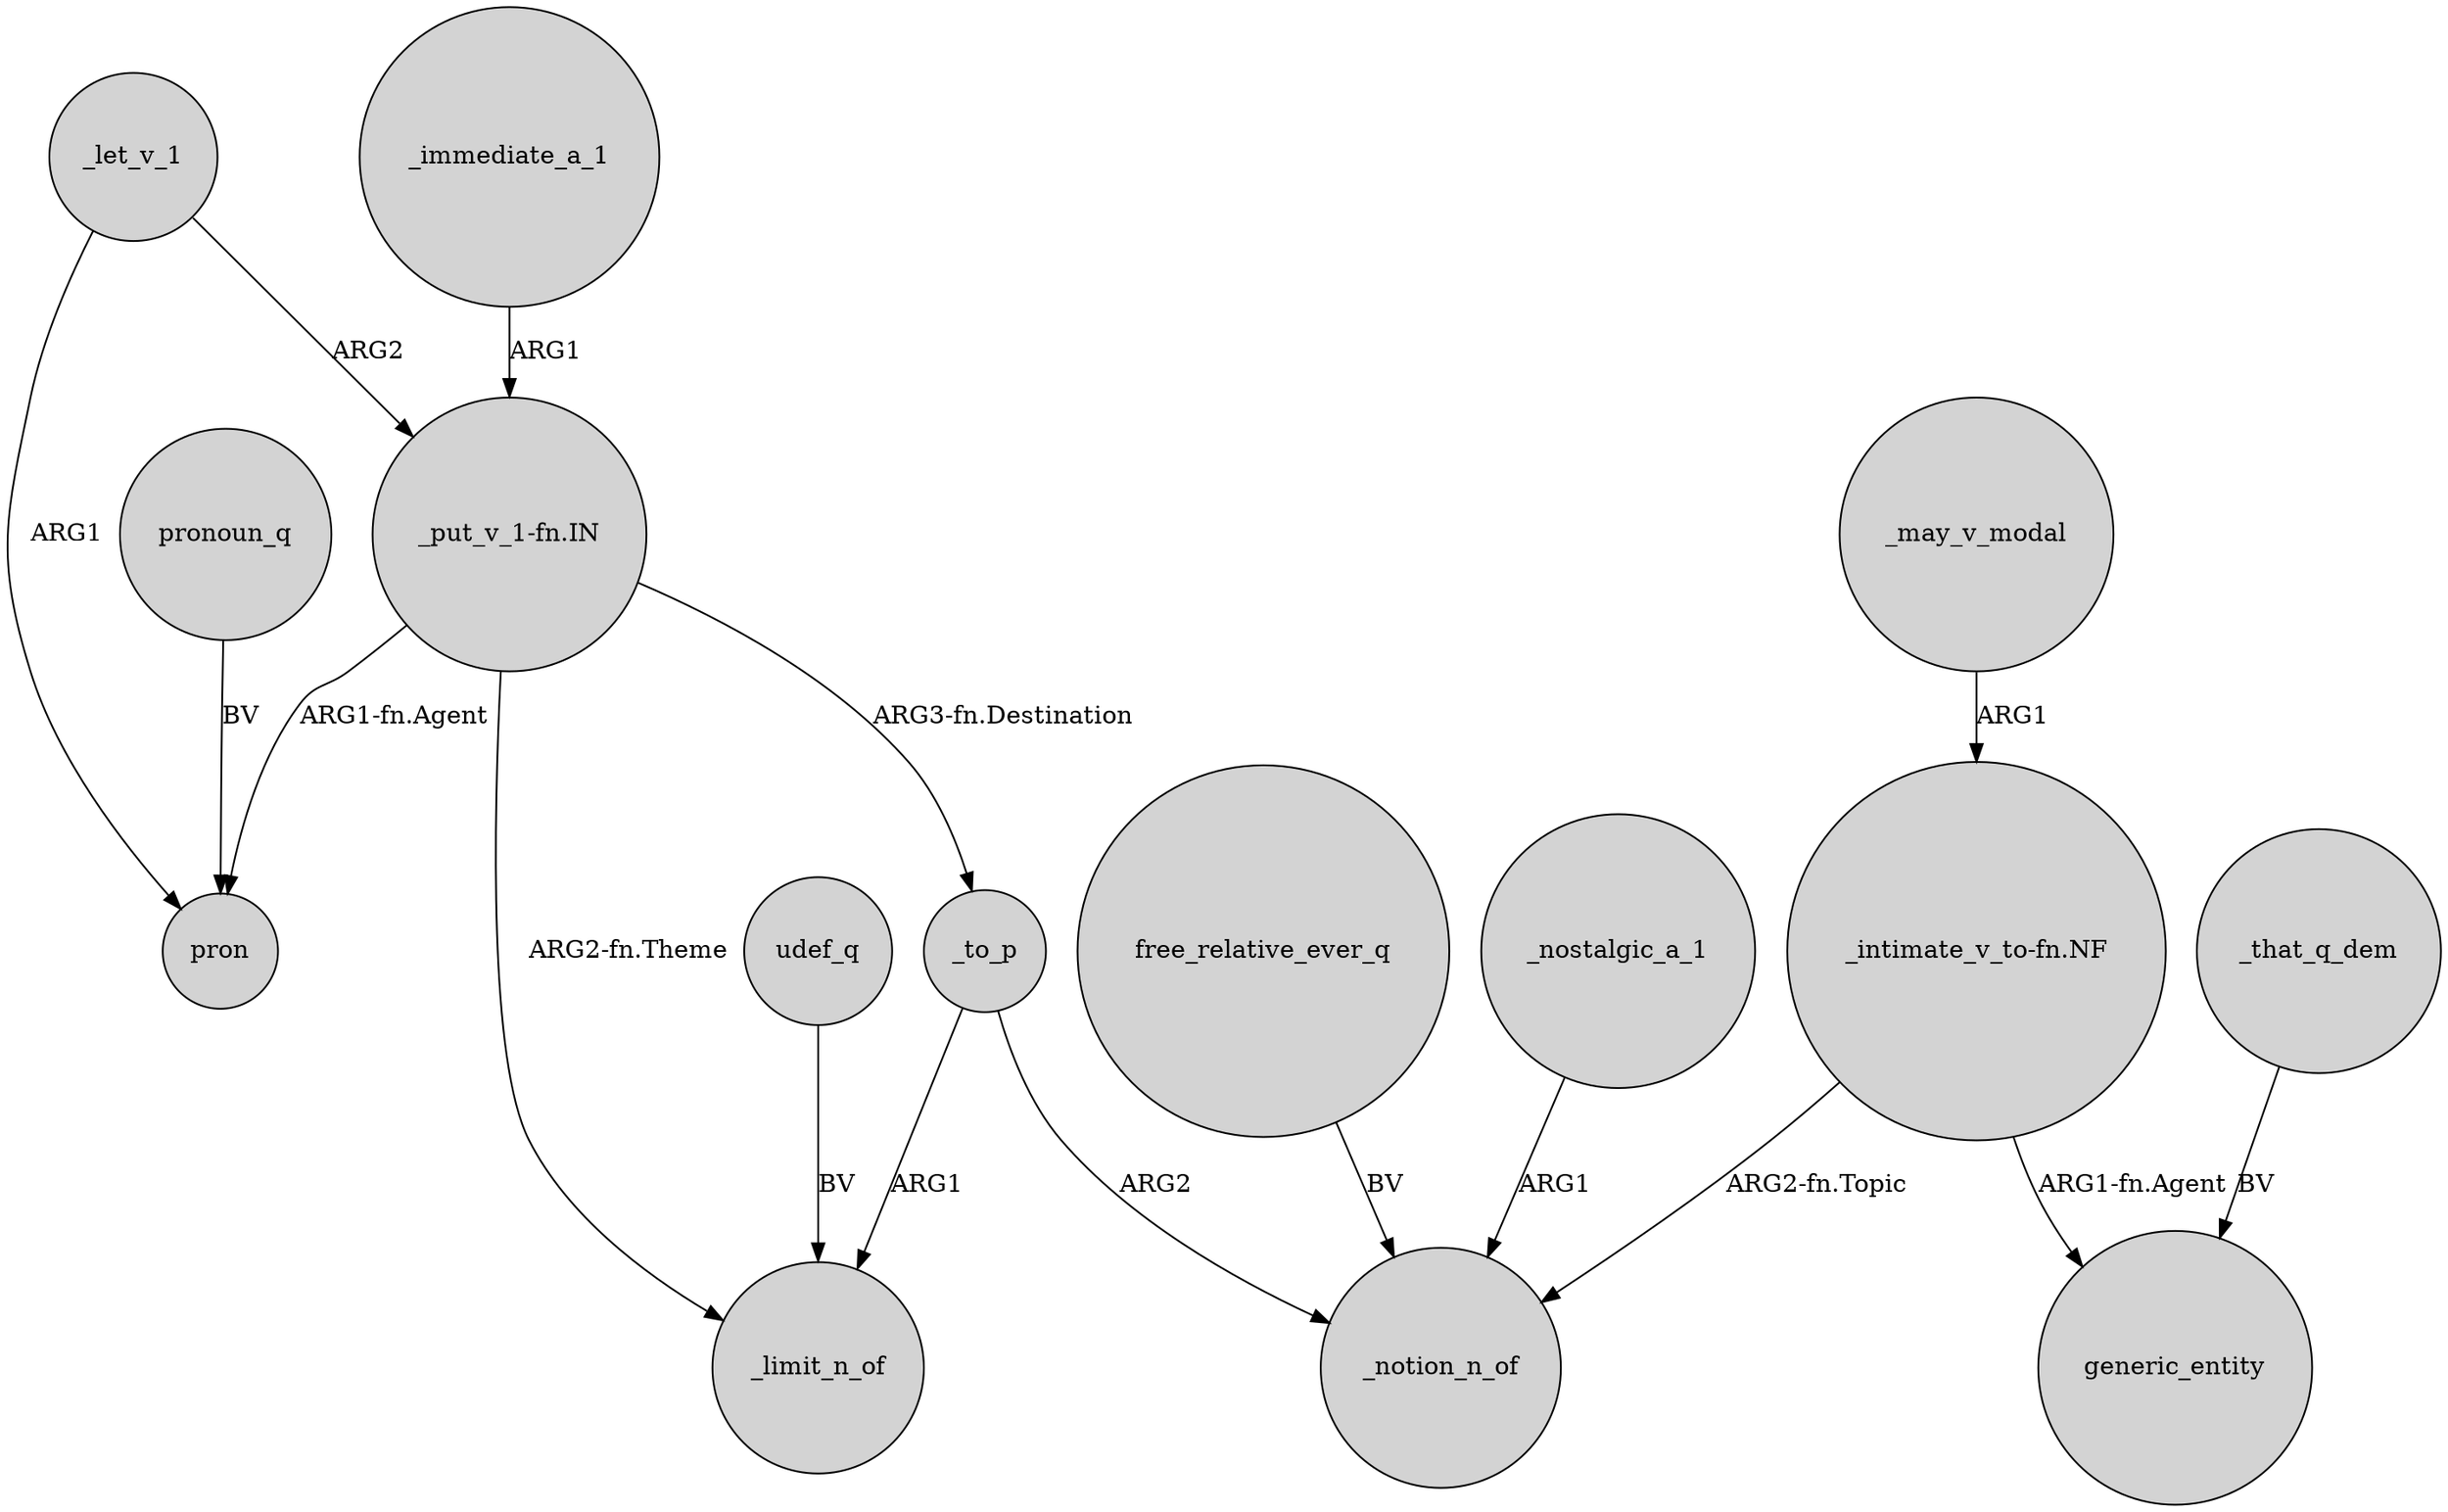 digraph {
	node [shape=circle style=filled]
	_let_v_1 -> pron [label=ARG1]
	_to_p -> _notion_n_of [label=ARG2]
	"_put_v_1-fn.IN" -> pron [label="ARG1-fn.Agent"]
	_immediate_a_1 -> "_put_v_1-fn.IN" [label=ARG1]
	_that_q_dem -> generic_entity [label=BV]
	_nostalgic_a_1 -> _notion_n_of [label=ARG1]
	_may_v_modal -> "_intimate_v_to-fn.NF" [label=ARG1]
	"_put_v_1-fn.IN" -> _limit_n_of [label="ARG2-fn.Theme"]
	"_put_v_1-fn.IN" -> _to_p [label="ARG3-fn.Destination"]
	"_intimate_v_to-fn.NF" -> _notion_n_of [label="ARG2-fn.Topic"]
	_let_v_1 -> "_put_v_1-fn.IN" [label=ARG2]
	udef_q -> _limit_n_of [label=BV]
	free_relative_ever_q -> _notion_n_of [label=BV]
	_to_p -> _limit_n_of [label=ARG1]
	"_intimate_v_to-fn.NF" -> generic_entity [label="ARG1-fn.Agent"]
	pronoun_q -> pron [label=BV]
}
